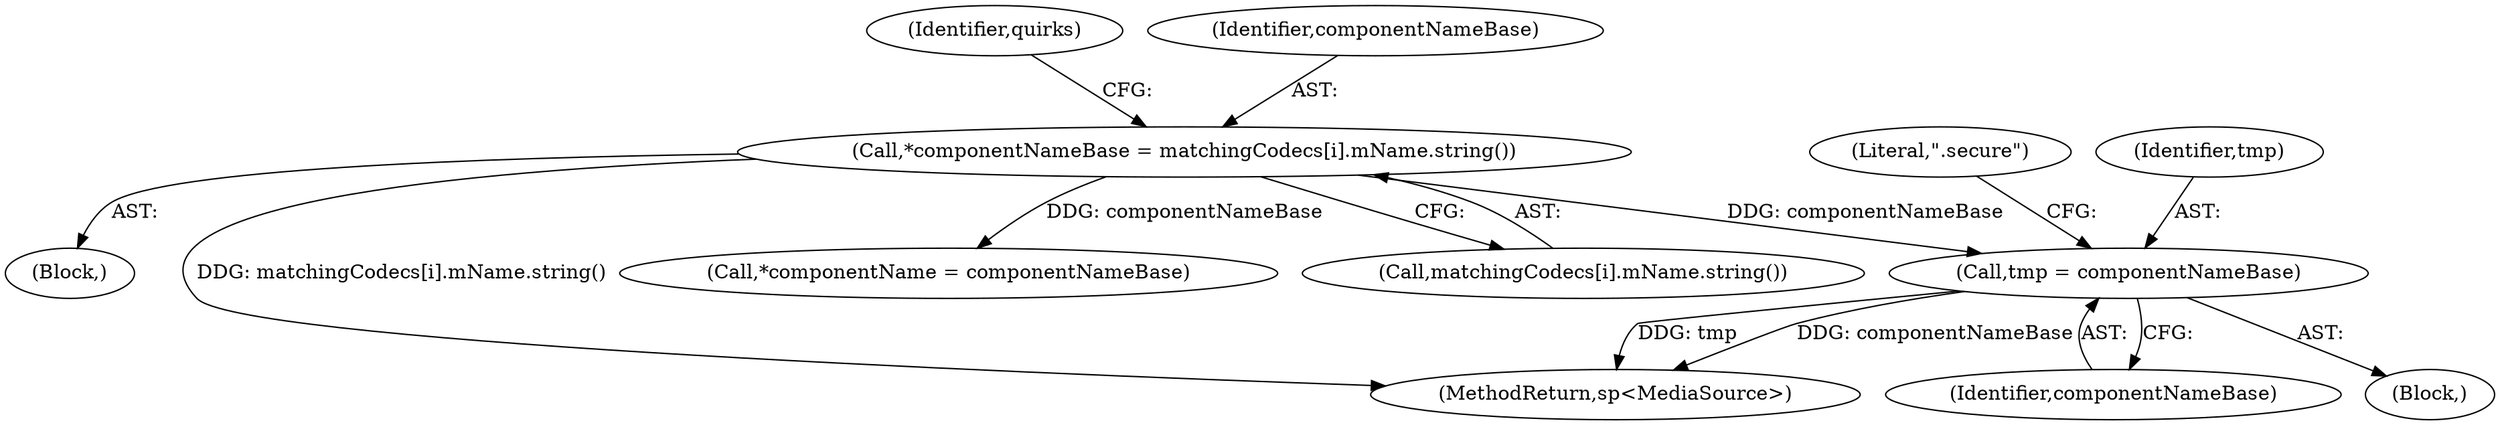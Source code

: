 digraph "0_Android_0bb5ced60304da7f61478ffd359e7ba65d72f181_0@pointer" {
"1000194" [label="(Call,tmp = componentNameBase)"];
"1000173" [label="(Call,*componentNameBase = matchingCodecs[i].mName.string())"];
"1000178" [label="(Identifier,quirks)"];
"1000175" [label="(Call,matchingCodecs[i].mName.string())"];
"1000198" [label="(Literal,\".secure\")"];
"1000171" [label="(Block,)"];
"1000196" [label="(Identifier,componentNameBase)"];
"1000173" [label="(Call,*componentNameBase = matchingCodecs[i].mName.string())"];
"1000174" [label="(Identifier,componentNameBase)"];
"1000286" [label="(MethodReturn,sp<MediaSource>)"];
"1000194" [label="(Call,tmp = componentNameBase)"];
"1000185" [label="(Call,*componentName = componentNameBase)"];
"1000193" [label="(Block,)"];
"1000195" [label="(Identifier,tmp)"];
"1000194" -> "1000193"  [label="AST: "];
"1000194" -> "1000196"  [label="CFG: "];
"1000195" -> "1000194"  [label="AST: "];
"1000196" -> "1000194"  [label="AST: "];
"1000198" -> "1000194"  [label="CFG: "];
"1000194" -> "1000286"  [label="DDG: tmp"];
"1000194" -> "1000286"  [label="DDG: componentNameBase"];
"1000173" -> "1000194"  [label="DDG: componentNameBase"];
"1000173" -> "1000171"  [label="AST: "];
"1000173" -> "1000175"  [label="CFG: "];
"1000174" -> "1000173"  [label="AST: "];
"1000175" -> "1000173"  [label="AST: "];
"1000178" -> "1000173"  [label="CFG: "];
"1000173" -> "1000286"  [label="DDG: matchingCodecs[i].mName.string()"];
"1000173" -> "1000185"  [label="DDG: componentNameBase"];
}
